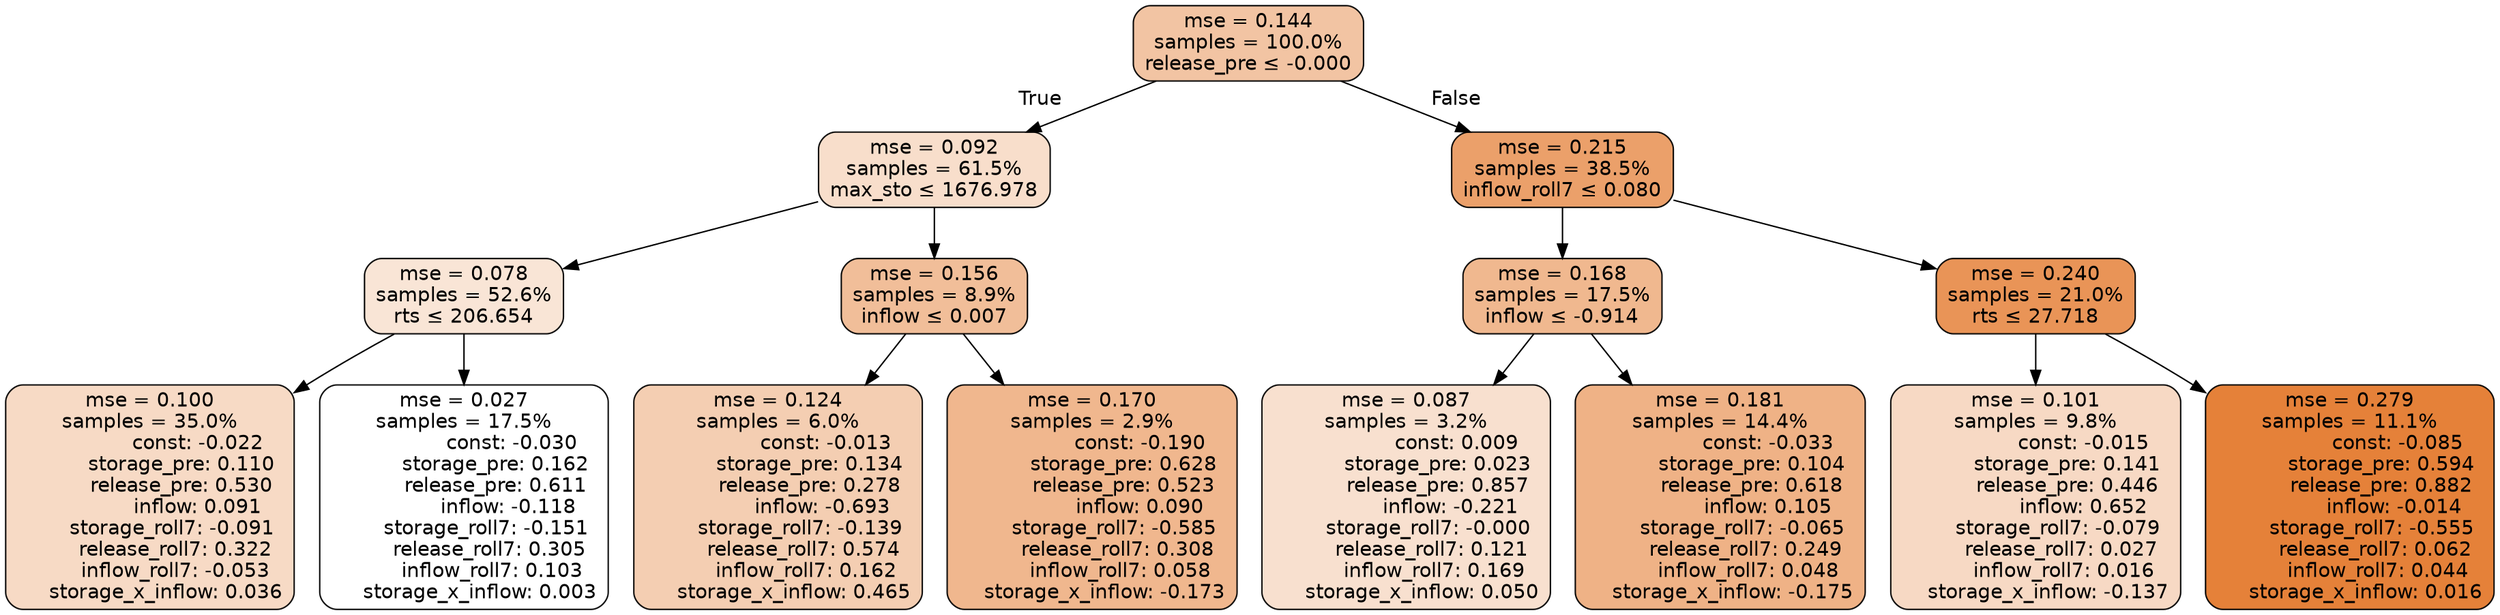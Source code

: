 digraph tree {
bgcolor="transparent"
node [shape=rectangle, style="filled, rounded", color="black", fontname=helvetica] ;
edge [fontname=helvetica] ;
	"0" [label="mse = 0.144
samples = 100.0%
release_pre &le; -0.000", fillcolor="#f2c4a3"]
	"1" [label="mse = 0.092
samples = 61.5%
max_sto &le; 1676.978", fillcolor="#f8decb"]
	"2" [label="mse = 0.078
samples = 52.6%
rts &le; 206.654", fillcolor="#f9e5d6"]
	"3" [label="mse = 0.100
samples = 35.0%
               const: -0.022
          storage_pre: 0.110
          release_pre: 0.530
               inflow: 0.091
       storage_roll7: -0.091
        release_roll7: 0.322
        inflow_roll7: -0.053
     storage_x_inflow: 0.036", fillcolor="#f7dac5"]
	"4" [label="mse = 0.027
samples = 17.5%
               const: -0.030
          storage_pre: 0.162
          release_pre: 0.611
              inflow: -0.118
       storage_roll7: -0.151
        release_roll7: 0.305
         inflow_roll7: 0.103
     storage_x_inflow: 0.003", fillcolor="#ffffff"]
	"5" [label="mse = 0.156
samples = 8.9%
inflow &le; 0.007", fillcolor="#f1be99"]
	"6" [label="mse = 0.124
samples = 6.0%
               const: -0.013
          storage_pre: 0.134
          release_pre: 0.278
              inflow: -0.693
       storage_roll7: -0.139
        release_roll7: 0.574
         inflow_roll7: 0.162
     storage_x_inflow: 0.465", fillcolor="#f4ceb2"]
	"7" [label="mse = 0.170
samples = 2.9%
               const: -0.190
          storage_pre: 0.628
          release_pre: 0.523
               inflow: 0.090
       storage_roll7: -0.585
        release_roll7: 0.308
         inflow_roll7: 0.058
    storage_x_inflow: -0.173", fillcolor="#f0b78e"]
	"8" [label="mse = 0.215
samples = 38.5%
inflow_roll7 &le; 0.080", fillcolor="#eba06a"]
	"9" [label="mse = 0.168
samples = 17.5%
inflow &le; -0.914", fillcolor="#f0b88f"]
	"10" [label="mse = 0.087
samples = 3.2%
                const: 0.009
          storage_pre: 0.023
          release_pre: 0.857
              inflow: -0.221
       storage_roll7: -0.000
        release_roll7: 0.121
         inflow_roll7: 0.169
     storage_x_inflow: 0.050", fillcolor="#f8e0cf"]
	"11" [label="mse = 0.181
samples = 14.4%
               const: -0.033
          storage_pre: 0.104
          release_pre: 0.618
               inflow: 0.105
       storage_roll7: -0.065
        release_roll7: 0.249
         inflow_roll7: 0.048
    storage_x_inflow: -0.175", fillcolor="#efb286"]
	"12" [label="mse = 0.240
samples = 21.0%
rts &le; 27.718", fillcolor="#e99457"]
	"13" [label="mse = 0.101
samples = 9.8%
               const: -0.015
          storage_pre: 0.141
          release_pre: 0.446
               inflow: 0.652
       storage_roll7: -0.079
        release_roll7: 0.027
         inflow_roll7: 0.016
    storage_x_inflow: -0.137", fillcolor="#f7d9c4"]
	"14" [label="mse = 0.279
samples = 11.1%
               const: -0.085
          storage_pre: 0.594
          release_pre: 0.882
              inflow: -0.014
       storage_roll7: -0.555
        release_roll7: 0.062
         inflow_roll7: 0.044
     storage_x_inflow: 0.016", fillcolor="#e58139"]

	"0" -> "1" [labeldistance=2.5, labelangle=45, headlabel="True"]
	"1" -> "2"
	"2" -> "3"
	"2" -> "4"
	"1" -> "5"
	"5" -> "6"
	"5" -> "7"
	"0" -> "8" [labeldistance=2.5, labelangle=-45, headlabel="False"]
	"8" -> "9"
	"9" -> "10"
	"9" -> "11"
	"8" -> "12"
	"12" -> "13"
	"12" -> "14"
}